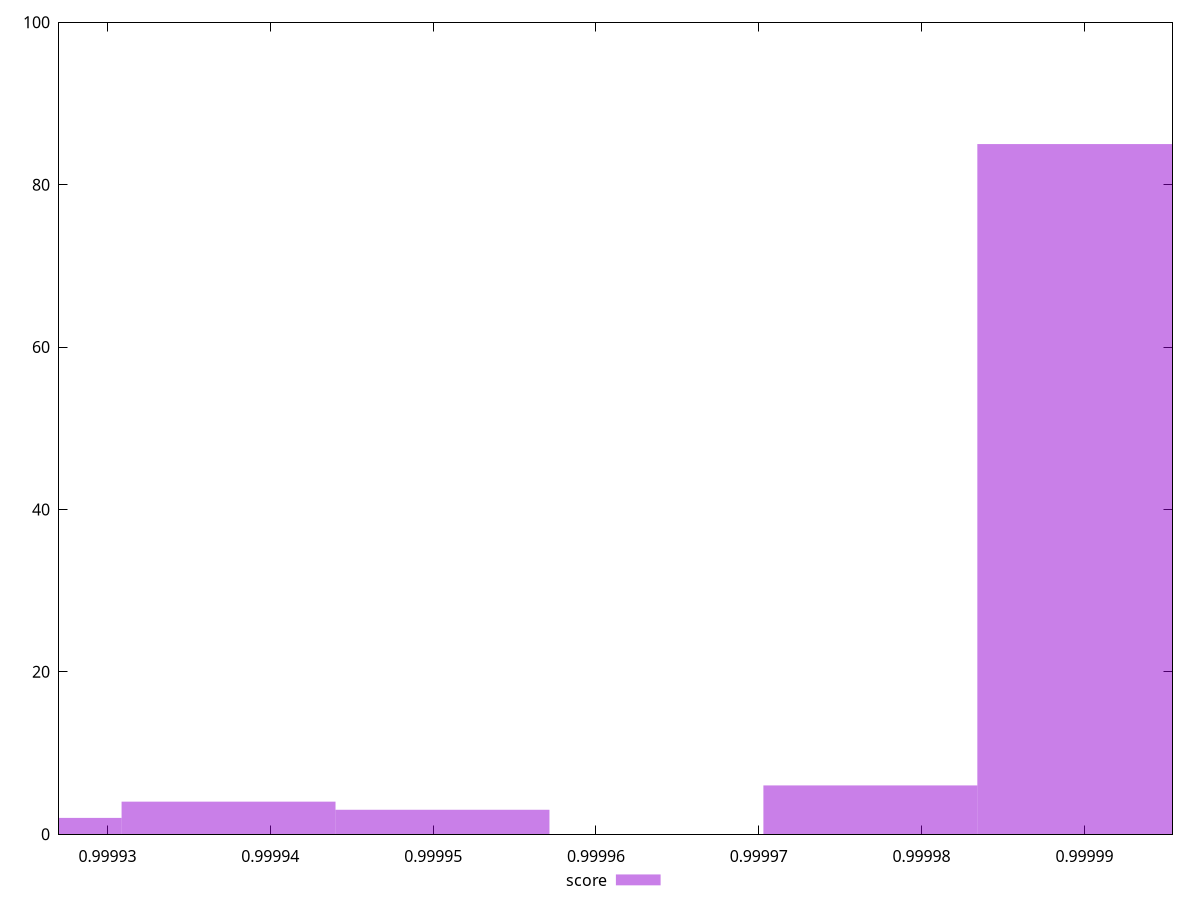 reset

$score <<EOF
0.999989991068357 85
0.9999768521492925 6
0.9999374353920996 4
0.9999242964730352 2
0.9999505743111639 3
EOF

set key outside below
set boxwidth 0.00001313891906434662
set xrange [0.9999270232664161:0.9999954072993993]
set yrange [0:100]
set style fill transparent solid 0.5 noborder
set terminal svg size 640, 490 enhanced background rgb 'white'
set output "report_00007_2020-12-11T15:55:29.892Z/max-potential-fid/samples/pages+cached+noexternal/score/histogram.svg"

plot $score title "score" with boxes

reset
